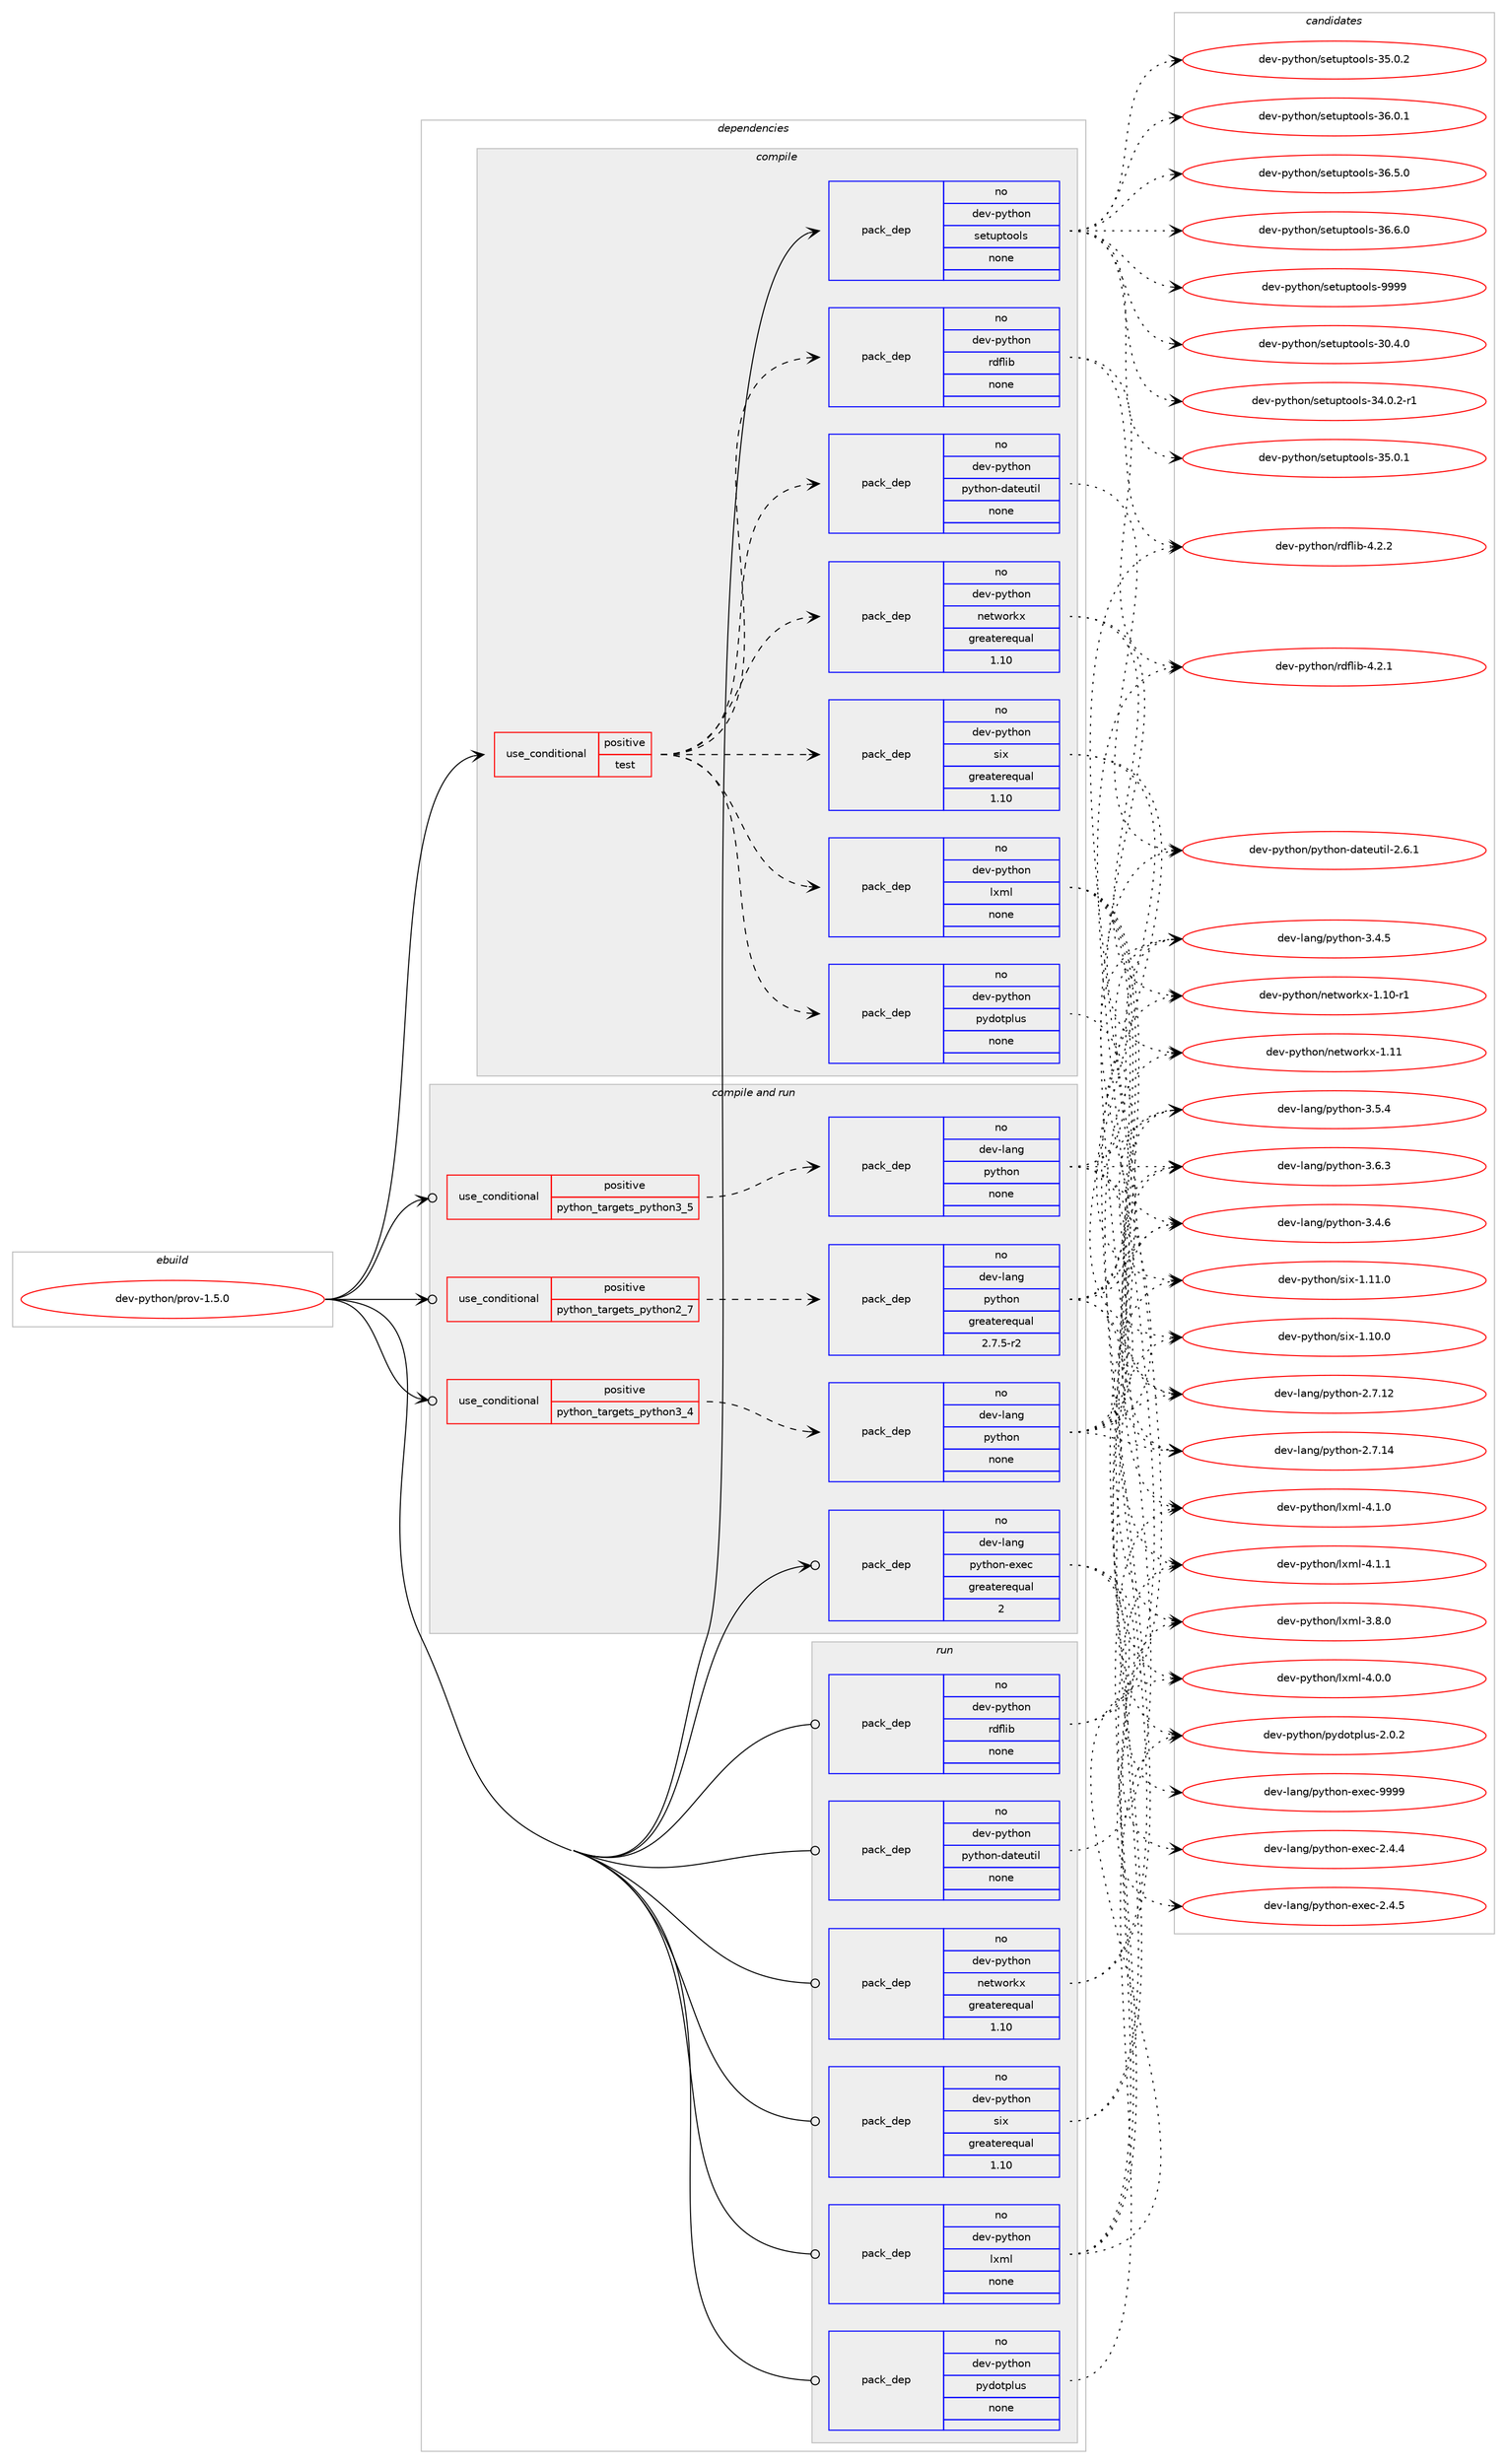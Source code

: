 digraph prolog {

# *************
# Graph options
# *************

newrank=true;
concentrate=true;
compound=true;
graph [rankdir=LR,fontname=Helvetica,fontsize=10,ranksep=1.5];#, ranksep=2.5, nodesep=0.2];
edge  [arrowhead=vee];
node  [fontname=Helvetica,fontsize=10];

# **********
# The ebuild
# **********

subgraph cluster_leftcol {
color=gray;
rank=same;
label=<<i>ebuild</i>>;
id [label="dev-python/prov-1.5.0", color=red, width=4, href="../dev-python/prov-1.5.0.svg"];
}

# ****************
# The dependencies
# ****************

subgraph cluster_midcol {
color=gray;
label=<<i>dependencies</i>>;
subgraph cluster_compile {
fillcolor="#eeeeee";
style=filled;
label=<<i>compile</i>>;
subgraph cond37587 {
dependency173991 [label=<<TABLE BORDER="0" CELLBORDER="1" CELLSPACING="0" CELLPADDING="4"><TR><TD ROWSPAN="3" CELLPADDING="10">use_conditional</TD></TR><TR><TD>positive</TD></TR><TR><TD>test</TD></TR></TABLE>>, shape=none, color=red];
subgraph pack132495 {
dependency173992 [label=<<TABLE BORDER="0" CELLBORDER="1" CELLSPACING="0" CELLPADDING="4" WIDTH="220"><TR><TD ROWSPAN="6" CELLPADDING="30">pack_dep</TD></TR><TR><TD WIDTH="110">no</TD></TR><TR><TD>dev-python</TD></TR><TR><TD>pydotplus</TD></TR><TR><TD>none</TD></TR><TR><TD></TD></TR></TABLE>>, shape=none, color=blue];
}
dependency173991:e -> dependency173992:w [weight=20,style="dashed",arrowhead="vee"];
subgraph pack132496 {
dependency173993 [label=<<TABLE BORDER="0" CELLBORDER="1" CELLSPACING="0" CELLPADDING="4" WIDTH="220"><TR><TD ROWSPAN="6" CELLPADDING="30">pack_dep</TD></TR><TR><TD WIDTH="110">no</TD></TR><TR><TD>dev-python</TD></TR><TR><TD>python-dateutil</TD></TR><TR><TD>none</TD></TR><TR><TD></TD></TR></TABLE>>, shape=none, color=blue];
}
dependency173991:e -> dependency173993:w [weight=20,style="dashed",arrowhead="vee"];
subgraph pack132497 {
dependency173994 [label=<<TABLE BORDER="0" CELLBORDER="1" CELLSPACING="0" CELLPADDING="4" WIDTH="220"><TR><TD ROWSPAN="6" CELLPADDING="30">pack_dep</TD></TR><TR><TD WIDTH="110">no</TD></TR><TR><TD>dev-python</TD></TR><TR><TD>lxml</TD></TR><TR><TD>none</TD></TR><TR><TD></TD></TR></TABLE>>, shape=none, color=blue];
}
dependency173991:e -> dependency173994:w [weight=20,style="dashed",arrowhead="vee"];
subgraph pack132498 {
dependency173995 [label=<<TABLE BORDER="0" CELLBORDER="1" CELLSPACING="0" CELLPADDING="4" WIDTH="220"><TR><TD ROWSPAN="6" CELLPADDING="30">pack_dep</TD></TR><TR><TD WIDTH="110">no</TD></TR><TR><TD>dev-python</TD></TR><TR><TD>networkx</TD></TR><TR><TD>greaterequal</TD></TR><TR><TD>1.10</TD></TR></TABLE>>, shape=none, color=blue];
}
dependency173991:e -> dependency173995:w [weight=20,style="dashed",arrowhead="vee"];
subgraph pack132499 {
dependency173996 [label=<<TABLE BORDER="0" CELLBORDER="1" CELLSPACING="0" CELLPADDING="4" WIDTH="220"><TR><TD ROWSPAN="6" CELLPADDING="30">pack_dep</TD></TR><TR><TD WIDTH="110">no</TD></TR><TR><TD>dev-python</TD></TR><TR><TD>rdflib</TD></TR><TR><TD>none</TD></TR><TR><TD></TD></TR></TABLE>>, shape=none, color=blue];
}
dependency173991:e -> dependency173996:w [weight=20,style="dashed",arrowhead="vee"];
subgraph pack132500 {
dependency173997 [label=<<TABLE BORDER="0" CELLBORDER="1" CELLSPACING="0" CELLPADDING="4" WIDTH="220"><TR><TD ROWSPAN="6" CELLPADDING="30">pack_dep</TD></TR><TR><TD WIDTH="110">no</TD></TR><TR><TD>dev-python</TD></TR><TR><TD>six</TD></TR><TR><TD>greaterequal</TD></TR><TR><TD>1.10</TD></TR></TABLE>>, shape=none, color=blue];
}
dependency173991:e -> dependency173997:w [weight=20,style="dashed",arrowhead="vee"];
}
id:e -> dependency173991:w [weight=20,style="solid",arrowhead="vee"];
subgraph pack132501 {
dependency173998 [label=<<TABLE BORDER="0" CELLBORDER="1" CELLSPACING="0" CELLPADDING="4" WIDTH="220"><TR><TD ROWSPAN="6" CELLPADDING="30">pack_dep</TD></TR><TR><TD WIDTH="110">no</TD></TR><TR><TD>dev-python</TD></TR><TR><TD>setuptools</TD></TR><TR><TD>none</TD></TR><TR><TD></TD></TR></TABLE>>, shape=none, color=blue];
}
id:e -> dependency173998:w [weight=20,style="solid",arrowhead="vee"];
}
subgraph cluster_compileandrun {
fillcolor="#eeeeee";
style=filled;
label=<<i>compile and run</i>>;
subgraph cond37588 {
dependency173999 [label=<<TABLE BORDER="0" CELLBORDER="1" CELLSPACING="0" CELLPADDING="4"><TR><TD ROWSPAN="3" CELLPADDING="10">use_conditional</TD></TR><TR><TD>positive</TD></TR><TR><TD>python_targets_python2_7</TD></TR></TABLE>>, shape=none, color=red];
subgraph pack132502 {
dependency174000 [label=<<TABLE BORDER="0" CELLBORDER="1" CELLSPACING="0" CELLPADDING="4" WIDTH="220"><TR><TD ROWSPAN="6" CELLPADDING="30">pack_dep</TD></TR><TR><TD WIDTH="110">no</TD></TR><TR><TD>dev-lang</TD></TR><TR><TD>python</TD></TR><TR><TD>greaterequal</TD></TR><TR><TD>2.7.5-r2</TD></TR></TABLE>>, shape=none, color=blue];
}
dependency173999:e -> dependency174000:w [weight=20,style="dashed",arrowhead="vee"];
}
id:e -> dependency173999:w [weight=20,style="solid",arrowhead="odotvee"];
subgraph cond37589 {
dependency174001 [label=<<TABLE BORDER="0" CELLBORDER="1" CELLSPACING="0" CELLPADDING="4"><TR><TD ROWSPAN="3" CELLPADDING="10">use_conditional</TD></TR><TR><TD>positive</TD></TR><TR><TD>python_targets_python3_4</TD></TR></TABLE>>, shape=none, color=red];
subgraph pack132503 {
dependency174002 [label=<<TABLE BORDER="0" CELLBORDER="1" CELLSPACING="0" CELLPADDING="4" WIDTH="220"><TR><TD ROWSPAN="6" CELLPADDING="30">pack_dep</TD></TR><TR><TD WIDTH="110">no</TD></TR><TR><TD>dev-lang</TD></TR><TR><TD>python</TD></TR><TR><TD>none</TD></TR><TR><TD></TD></TR></TABLE>>, shape=none, color=blue];
}
dependency174001:e -> dependency174002:w [weight=20,style="dashed",arrowhead="vee"];
}
id:e -> dependency174001:w [weight=20,style="solid",arrowhead="odotvee"];
subgraph cond37590 {
dependency174003 [label=<<TABLE BORDER="0" CELLBORDER="1" CELLSPACING="0" CELLPADDING="4"><TR><TD ROWSPAN="3" CELLPADDING="10">use_conditional</TD></TR><TR><TD>positive</TD></TR><TR><TD>python_targets_python3_5</TD></TR></TABLE>>, shape=none, color=red];
subgraph pack132504 {
dependency174004 [label=<<TABLE BORDER="0" CELLBORDER="1" CELLSPACING="0" CELLPADDING="4" WIDTH="220"><TR><TD ROWSPAN="6" CELLPADDING="30">pack_dep</TD></TR><TR><TD WIDTH="110">no</TD></TR><TR><TD>dev-lang</TD></TR><TR><TD>python</TD></TR><TR><TD>none</TD></TR><TR><TD></TD></TR></TABLE>>, shape=none, color=blue];
}
dependency174003:e -> dependency174004:w [weight=20,style="dashed",arrowhead="vee"];
}
id:e -> dependency174003:w [weight=20,style="solid",arrowhead="odotvee"];
subgraph pack132505 {
dependency174005 [label=<<TABLE BORDER="0" CELLBORDER="1" CELLSPACING="0" CELLPADDING="4" WIDTH="220"><TR><TD ROWSPAN="6" CELLPADDING="30">pack_dep</TD></TR><TR><TD WIDTH="110">no</TD></TR><TR><TD>dev-lang</TD></TR><TR><TD>python-exec</TD></TR><TR><TD>greaterequal</TD></TR><TR><TD>2</TD></TR></TABLE>>, shape=none, color=blue];
}
id:e -> dependency174005:w [weight=20,style="solid",arrowhead="odotvee"];
}
subgraph cluster_run {
fillcolor="#eeeeee";
style=filled;
label=<<i>run</i>>;
subgraph pack132506 {
dependency174006 [label=<<TABLE BORDER="0" CELLBORDER="1" CELLSPACING="0" CELLPADDING="4" WIDTH="220"><TR><TD ROWSPAN="6" CELLPADDING="30">pack_dep</TD></TR><TR><TD WIDTH="110">no</TD></TR><TR><TD>dev-python</TD></TR><TR><TD>lxml</TD></TR><TR><TD>none</TD></TR><TR><TD></TD></TR></TABLE>>, shape=none, color=blue];
}
id:e -> dependency174006:w [weight=20,style="solid",arrowhead="odot"];
subgraph pack132507 {
dependency174007 [label=<<TABLE BORDER="0" CELLBORDER="1" CELLSPACING="0" CELLPADDING="4" WIDTH="220"><TR><TD ROWSPAN="6" CELLPADDING="30">pack_dep</TD></TR><TR><TD WIDTH="110">no</TD></TR><TR><TD>dev-python</TD></TR><TR><TD>networkx</TD></TR><TR><TD>greaterequal</TD></TR><TR><TD>1.10</TD></TR></TABLE>>, shape=none, color=blue];
}
id:e -> dependency174007:w [weight=20,style="solid",arrowhead="odot"];
subgraph pack132508 {
dependency174008 [label=<<TABLE BORDER="0" CELLBORDER="1" CELLSPACING="0" CELLPADDING="4" WIDTH="220"><TR><TD ROWSPAN="6" CELLPADDING="30">pack_dep</TD></TR><TR><TD WIDTH="110">no</TD></TR><TR><TD>dev-python</TD></TR><TR><TD>pydotplus</TD></TR><TR><TD>none</TD></TR><TR><TD></TD></TR></TABLE>>, shape=none, color=blue];
}
id:e -> dependency174008:w [weight=20,style="solid",arrowhead="odot"];
subgraph pack132509 {
dependency174009 [label=<<TABLE BORDER="0" CELLBORDER="1" CELLSPACING="0" CELLPADDING="4" WIDTH="220"><TR><TD ROWSPAN="6" CELLPADDING="30">pack_dep</TD></TR><TR><TD WIDTH="110">no</TD></TR><TR><TD>dev-python</TD></TR><TR><TD>python-dateutil</TD></TR><TR><TD>none</TD></TR><TR><TD></TD></TR></TABLE>>, shape=none, color=blue];
}
id:e -> dependency174009:w [weight=20,style="solid",arrowhead="odot"];
subgraph pack132510 {
dependency174010 [label=<<TABLE BORDER="0" CELLBORDER="1" CELLSPACING="0" CELLPADDING="4" WIDTH="220"><TR><TD ROWSPAN="6" CELLPADDING="30">pack_dep</TD></TR><TR><TD WIDTH="110">no</TD></TR><TR><TD>dev-python</TD></TR><TR><TD>rdflib</TD></TR><TR><TD>none</TD></TR><TR><TD></TD></TR></TABLE>>, shape=none, color=blue];
}
id:e -> dependency174010:w [weight=20,style="solid",arrowhead="odot"];
subgraph pack132511 {
dependency174011 [label=<<TABLE BORDER="0" CELLBORDER="1" CELLSPACING="0" CELLPADDING="4" WIDTH="220"><TR><TD ROWSPAN="6" CELLPADDING="30">pack_dep</TD></TR><TR><TD WIDTH="110">no</TD></TR><TR><TD>dev-python</TD></TR><TR><TD>six</TD></TR><TR><TD>greaterequal</TD></TR><TR><TD>1.10</TD></TR></TABLE>>, shape=none, color=blue];
}
id:e -> dependency174011:w [weight=20,style="solid",arrowhead="odot"];
}
}

# **************
# The candidates
# **************

subgraph cluster_choices {
rank=same;
color=gray;
label=<<i>candidates</i>>;

subgraph choice132495 {
color=black;
nodesep=1;
choice1001011184511212111610411111047112121100111116112108117115455046484650 [label="dev-python/pydotplus-2.0.2", color=red, width=4,href="../dev-python/pydotplus-2.0.2.svg"];
dependency173992:e -> choice1001011184511212111610411111047112121100111116112108117115455046484650:w [style=dotted,weight="100"];
}
subgraph choice132496 {
color=black;
nodesep=1;
choice10010111845112121116104111110471121211161041111104510097116101117116105108455046544649 [label="dev-python/python-dateutil-2.6.1", color=red, width=4,href="../dev-python/python-dateutil-2.6.1.svg"];
dependency173993:e -> choice10010111845112121116104111110471121211161041111104510097116101117116105108455046544649:w [style=dotted,weight="100"];
}
subgraph choice132497 {
color=black;
nodesep=1;
choice1001011184511212111610411111047108120109108455146564648 [label="dev-python/lxml-3.8.0", color=red, width=4,href="../dev-python/lxml-3.8.0.svg"];
choice1001011184511212111610411111047108120109108455246484648 [label="dev-python/lxml-4.0.0", color=red, width=4,href="../dev-python/lxml-4.0.0.svg"];
choice1001011184511212111610411111047108120109108455246494648 [label="dev-python/lxml-4.1.0", color=red, width=4,href="../dev-python/lxml-4.1.0.svg"];
choice1001011184511212111610411111047108120109108455246494649 [label="dev-python/lxml-4.1.1", color=red, width=4,href="../dev-python/lxml-4.1.1.svg"];
dependency173994:e -> choice1001011184511212111610411111047108120109108455146564648:w [style=dotted,weight="100"];
dependency173994:e -> choice1001011184511212111610411111047108120109108455246484648:w [style=dotted,weight="100"];
dependency173994:e -> choice1001011184511212111610411111047108120109108455246494648:w [style=dotted,weight="100"];
dependency173994:e -> choice1001011184511212111610411111047108120109108455246494649:w [style=dotted,weight="100"];
}
subgraph choice132498 {
color=black;
nodesep=1;
choice100101118451121211161041111104711010111611911111410712045494649484511449 [label="dev-python/networkx-1.10-r1", color=red, width=4,href="../dev-python/networkx-1.10-r1.svg"];
choice10010111845112121116104111110471101011161191111141071204549464949 [label="dev-python/networkx-1.11", color=red, width=4,href="../dev-python/networkx-1.11.svg"];
dependency173995:e -> choice100101118451121211161041111104711010111611911111410712045494649484511449:w [style=dotted,weight="100"];
dependency173995:e -> choice10010111845112121116104111110471101011161191111141071204549464949:w [style=dotted,weight="100"];
}
subgraph choice132499 {
color=black;
nodesep=1;
choice100101118451121211161041111104711410010210810598455246504649 [label="dev-python/rdflib-4.2.1", color=red, width=4,href="../dev-python/rdflib-4.2.1.svg"];
choice100101118451121211161041111104711410010210810598455246504650 [label="dev-python/rdflib-4.2.2", color=red, width=4,href="../dev-python/rdflib-4.2.2.svg"];
dependency173996:e -> choice100101118451121211161041111104711410010210810598455246504649:w [style=dotted,weight="100"];
dependency173996:e -> choice100101118451121211161041111104711410010210810598455246504650:w [style=dotted,weight="100"];
}
subgraph choice132500 {
color=black;
nodesep=1;
choice100101118451121211161041111104711510512045494649484648 [label="dev-python/six-1.10.0", color=red, width=4,href="../dev-python/six-1.10.0.svg"];
choice100101118451121211161041111104711510512045494649494648 [label="dev-python/six-1.11.0", color=red, width=4,href="../dev-python/six-1.11.0.svg"];
dependency173997:e -> choice100101118451121211161041111104711510512045494649484648:w [style=dotted,weight="100"];
dependency173997:e -> choice100101118451121211161041111104711510512045494649494648:w [style=dotted,weight="100"];
}
subgraph choice132501 {
color=black;
nodesep=1;
choice100101118451121211161041111104711510111611711211611111110811545514846524648 [label="dev-python/setuptools-30.4.0", color=red, width=4,href="../dev-python/setuptools-30.4.0.svg"];
choice1001011184511212111610411111047115101116117112116111111108115455152464846504511449 [label="dev-python/setuptools-34.0.2-r1", color=red, width=4,href="../dev-python/setuptools-34.0.2-r1.svg"];
choice100101118451121211161041111104711510111611711211611111110811545515346484649 [label="dev-python/setuptools-35.0.1", color=red, width=4,href="../dev-python/setuptools-35.0.1.svg"];
choice100101118451121211161041111104711510111611711211611111110811545515346484650 [label="dev-python/setuptools-35.0.2", color=red, width=4,href="../dev-python/setuptools-35.0.2.svg"];
choice100101118451121211161041111104711510111611711211611111110811545515446484649 [label="dev-python/setuptools-36.0.1", color=red, width=4,href="../dev-python/setuptools-36.0.1.svg"];
choice100101118451121211161041111104711510111611711211611111110811545515446534648 [label="dev-python/setuptools-36.5.0", color=red, width=4,href="../dev-python/setuptools-36.5.0.svg"];
choice100101118451121211161041111104711510111611711211611111110811545515446544648 [label="dev-python/setuptools-36.6.0", color=red, width=4,href="../dev-python/setuptools-36.6.0.svg"];
choice10010111845112121116104111110471151011161171121161111111081154557575757 [label="dev-python/setuptools-9999", color=red, width=4,href="../dev-python/setuptools-9999.svg"];
dependency173998:e -> choice100101118451121211161041111104711510111611711211611111110811545514846524648:w [style=dotted,weight="100"];
dependency173998:e -> choice1001011184511212111610411111047115101116117112116111111108115455152464846504511449:w [style=dotted,weight="100"];
dependency173998:e -> choice100101118451121211161041111104711510111611711211611111110811545515346484649:w [style=dotted,weight="100"];
dependency173998:e -> choice100101118451121211161041111104711510111611711211611111110811545515346484650:w [style=dotted,weight="100"];
dependency173998:e -> choice100101118451121211161041111104711510111611711211611111110811545515446484649:w [style=dotted,weight="100"];
dependency173998:e -> choice100101118451121211161041111104711510111611711211611111110811545515446534648:w [style=dotted,weight="100"];
dependency173998:e -> choice100101118451121211161041111104711510111611711211611111110811545515446544648:w [style=dotted,weight="100"];
dependency173998:e -> choice10010111845112121116104111110471151011161171121161111111081154557575757:w [style=dotted,weight="100"];
}
subgraph choice132502 {
color=black;
nodesep=1;
choice10010111845108971101034711212111610411111045504655464950 [label="dev-lang/python-2.7.12", color=red, width=4,href="../dev-lang/python-2.7.12.svg"];
choice10010111845108971101034711212111610411111045504655464952 [label="dev-lang/python-2.7.14", color=red, width=4,href="../dev-lang/python-2.7.14.svg"];
choice100101118451089711010347112121116104111110455146524653 [label="dev-lang/python-3.4.5", color=red, width=4,href="../dev-lang/python-3.4.5.svg"];
choice100101118451089711010347112121116104111110455146524654 [label="dev-lang/python-3.4.6", color=red, width=4,href="../dev-lang/python-3.4.6.svg"];
choice100101118451089711010347112121116104111110455146534652 [label="dev-lang/python-3.5.4", color=red, width=4,href="../dev-lang/python-3.5.4.svg"];
choice100101118451089711010347112121116104111110455146544651 [label="dev-lang/python-3.6.3", color=red, width=4,href="../dev-lang/python-3.6.3.svg"];
dependency174000:e -> choice10010111845108971101034711212111610411111045504655464950:w [style=dotted,weight="100"];
dependency174000:e -> choice10010111845108971101034711212111610411111045504655464952:w [style=dotted,weight="100"];
dependency174000:e -> choice100101118451089711010347112121116104111110455146524653:w [style=dotted,weight="100"];
dependency174000:e -> choice100101118451089711010347112121116104111110455146524654:w [style=dotted,weight="100"];
dependency174000:e -> choice100101118451089711010347112121116104111110455146534652:w [style=dotted,weight="100"];
dependency174000:e -> choice100101118451089711010347112121116104111110455146544651:w [style=dotted,weight="100"];
}
subgraph choice132503 {
color=black;
nodesep=1;
choice10010111845108971101034711212111610411111045504655464950 [label="dev-lang/python-2.7.12", color=red, width=4,href="../dev-lang/python-2.7.12.svg"];
choice10010111845108971101034711212111610411111045504655464952 [label="dev-lang/python-2.7.14", color=red, width=4,href="../dev-lang/python-2.7.14.svg"];
choice100101118451089711010347112121116104111110455146524653 [label="dev-lang/python-3.4.5", color=red, width=4,href="../dev-lang/python-3.4.5.svg"];
choice100101118451089711010347112121116104111110455146524654 [label="dev-lang/python-3.4.6", color=red, width=4,href="../dev-lang/python-3.4.6.svg"];
choice100101118451089711010347112121116104111110455146534652 [label="dev-lang/python-3.5.4", color=red, width=4,href="../dev-lang/python-3.5.4.svg"];
choice100101118451089711010347112121116104111110455146544651 [label="dev-lang/python-3.6.3", color=red, width=4,href="../dev-lang/python-3.6.3.svg"];
dependency174002:e -> choice10010111845108971101034711212111610411111045504655464950:w [style=dotted,weight="100"];
dependency174002:e -> choice10010111845108971101034711212111610411111045504655464952:w [style=dotted,weight="100"];
dependency174002:e -> choice100101118451089711010347112121116104111110455146524653:w [style=dotted,weight="100"];
dependency174002:e -> choice100101118451089711010347112121116104111110455146524654:w [style=dotted,weight="100"];
dependency174002:e -> choice100101118451089711010347112121116104111110455146534652:w [style=dotted,weight="100"];
dependency174002:e -> choice100101118451089711010347112121116104111110455146544651:w [style=dotted,weight="100"];
}
subgraph choice132504 {
color=black;
nodesep=1;
choice10010111845108971101034711212111610411111045504655464950 [label="dev-lang/python-2.7.12", color=red, width=4,href="../dev-lang/python-2.7.12.svg"];
choice10010111845108971101034711212111610411111045504655464952 [label="dev-lang/python-2.7.14", color=red, width=4,href="../dev-lang/python-2.7.14.svg"];
choice100101118451089711010347112121116104111110455146524653 [label="dev-lang/python-3.4.5", color=red, width=4,href="../dev-lang/python-3.4.5.svg"];
choice100101118451089711010347112121116104111110455146524654 [label="dev-lang/python-3.4.6", color=red, width=4,href="../dev-lang/python-3.4.6.svg"];
choice100101118451089711010347112121116104111110455146534652 [label="dev-lang/python-3.5.4", color=red, width=4,href="../dev-lang/python-3.5.4.svg"];
choice100101118451089711010347112121116104111110455146544651 [label="dev-lang/python-3.6.3", color=red, width=4,href="../dev-lang/python-3.6.3.svg"];
dependency174004:e -> choice10010111845108971101034711212111610411111045504655464950:w [style=dotted,weight="100"];
dependency174004:e -> choice10010111845108971101034711212111610411111045504655464952:w [style=dotted,weight="100"];
dependency174004:e -> choice100101118451089711010347112121116104111110455146524653:w [style=dotted,weight="100"];
dependency174004:e -> choice100101118451089711010347112121116104111110455146524654:w [style=dotted,weight="100"];
dependency174004:e -> choice100101118451089711010347112121116104111110455146534652:w [style=dotted,weight="100"];
dependency174004:e -> choice100101118451089711010347112121116104111110455146544651:w [style=dotted,weight="100"];
}
subgraph choice132505 {
color=black;
nodesep=1;
choice1001011184510897110103471121211161041111104510112010199455046524652 [label="dev-lang/python-exec-2.4.4", color=red, width=4,href="../dev-lang/python-exec-2.4.4.svg"];
choice1001011184510897110103471121211161041111104510112010199455046524653 [label="dev-lang/python-exec-2.4.5", color=red, width=4,href="../dev-lang/python-exec-2.4.5.svg"];
choice10010111845108971101034711212111610411111045101120101994557575757 [label="dev-lang/python-exec-9999", color=red, width=4,href="../dev-lang/python-exec-9999.svg"];
dependency174005:e -> choice1001011184510897110103471121211161041111104510112010199455046524652:w [style=dotted,weight="100"];
dependency174005:e -> choice1001011184510897110103471121211161041111104510112010199455046524653:w [style=dotted,weight="100"];
dependency174005:e -> choice10010111845108971101034711212111610411111045101120101994557575757:w [style=dotted,weight="100"];
}
subgraph choice132506 {
color=black;
nodesep=1;
choice1001011184511212111610411111047108120109108455146564648 [label="dev-python/lxml-3.8.0", color=red, width=4,href="../dev-python/lxml-3.8.0.svg"];
choice1001011184511212111610411111047108120109108455246484648 [label="dev-python/lxml-4.0.0", color=red, width=4,href="../dev-python/lxml-4.0.0.svg"];
choice1001011184511212111610411111047108120109108455246494648 [label="dev-python/lxml-4.1.0", color=red, width=4,href="../dev-python/lxml-4.1.0.svg"];
choice1001011184511212111610411111047108120109108455246494649 [label="dev-python/lxml-4.1.1", color=red, width=4,href="../dev-python/lxml-4.1.1.svg"];
dependency174006:e -> choice1001011184511212111610411111047108120109108455146564648:w [style=dotted,weight="100"];
dependency174006:e -> choice1001011184511212111610411111047108120109108455246484648:w [style=dotted,weight="100"];
dependency174006:e -> choice1001011184511212111610411111047108120109108455246494648:w [style=dotted,weight="100"];
dependency174006:e -> choice1001011184511212111610411111047108120109108455246494649:w [style=dotted,weight="100"];
}
subgraph choice132507 {
color=black;
nodesep=1;
choice100101118451121211161041111104711010111611911111410712045494649484511449 [label="dev-python/networkx-1.10-r1", color=red, width=4,href="../dev-python/networkx-1.10-r1.svg"];
choice10010111845112121116104111110471101011161191111141071204549464949 [label="dev-python/networkx-1.11", color=red, width=4,href="../dev-python/networkx-1.11.svg"];
dependency174007:e -> choice100101118451121211161041111104711010111611911111410712045494649484511449:w [style=dotted,weight="100"];
dependency174007:e -> choice10010111845112121116104111110471101011161191111141071204549464949:w [style=dotted,weight="100"];
}
subgraph choice132508 {
color=black;
nodesep=1;
choice1001011184511212111610411111047112121100111116112108117115455046484650 [label="dev-python/pydotplus-2.0.2", color=red, width=4,href="../dev-python/pydotplus-2.0.2.svg"];
dependency174008:e -> choice1001011184511212111610411111047112121100111116112108117115455046484650:w [style=dotted,weight="100"];
}
subgraph choice132509 {
color=black;
nodesep=1;
choice10010111845112121116104111110471121211161041111104510097116101117116105108455046544649 [label="dev-python/python-dateutil-2.6.1", color=red, width=4,href="../dev-python/python-dateutil-2.6.1.svg"];
dependency174009:e -> choice10010111845112121116104111110471121211161041111104510097116101117116105108455046544649:w [style=dotted,weight="100"];
}
subgraph choice132510 {
color=black;
nodesep=1;
choice100101118451121211161041111104711410010210810598455246504649 [label="dev-python/rdflib-4.2.1", color=red, width=4,href="../dev-python/rdflib-4.2.1.svg"];
choice100101118451121211161041111104711410010210810598455246504650 [label="dev-python/rdflib-4.2.2", color=red, width=4,href="../dev-python/rdflib-4.2.2.svg"];
dependency174010:e -> choice100101118451121211161041111104711410010210810598455246504649:w [style=dotted,weight="100"];
dependency174010:e -> choice100101118451121211161041111104711410010210810598455246504650:w [style=dotted,weight="100"];
}
subgraph choice132511 {
color=black;
nodesep=1;
choice100101118451121211161041111104711510512045494649484648 [label="dev-python/six-1.10.0", color=red, width=4,href="../dev-python/six-1.10.0.svg"];
choice100101118451121211161041111104711510512045494649494648 [label="dev-python/six-1.11.0", color=red, width=4,href="../dev-python/six-1.11.0.svg"];
dependency174011:e -> choice100101118451121211161041111104711510512045494649484648:w [style=dotted,weight="100"];
dependency174011:e -> choice100101118451121211161041111104711510512045494649494648:w [style=dotted,weight="100"];
}
}

}
